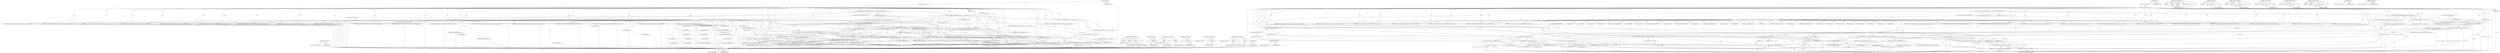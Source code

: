 digraph "num_online_cpus" {
vulnerable_156 [label=<(METHOD,num_present_cpus)>];
vulnerable_157 [label=<(BLOCK,&lt;empty&gt;,&lt;empty&gt;)>];
vulnerable_158 [label=<(METHOD_RETURN,ANY)>];
vulnerable_6 [label=<(METHOD,&lt;global&gt;)<SUB>1</SUB>>];
vulnerable_7 [label=<(BLOCK,&lt;empty&gt;,&lt;empty&gt;)<SUB>1</SUB>>];
vulnerable_8 [label=<(METHOD,kvm_vm_ioctl_check_extension)<SUB>1</SUB>>];
vulnerable_9 [label=<(PARAM,struct kvm *kvm)<SUB>1</SUB>>];
vulnerable_10 [label=<(PARAM,long ext)<SUB>1</SUB>>];
vulnerable_11 [label=<(BLOCK,{
	int r;
	/* Assume we're using HV mode when t...,{
	int r;
	/* Assume we're using HV mode when t...)<SUB>2</SUB>>];
vulnerable_12 [label="<(LOCAL,int r: int)<SUB>3</SUB>>"];
vulnerable_13 [label="<(LOCAL,int hv_enabled: int)<SUB>5</SUB>>"];
vulnerable_14 [label="<(&lt;operator&gt;.assignment,hv_enabled = kvmppc_hv_ops ? 1 : 0)<SUB>5</SUB>>"];
vulnerable_15 [label="<(IDENTIFIER,hv_enabled,hv_enabled = kvmppc_hv_ops ? 1 : 0)<SUB>5</SUB>>"];
vulnerable_16 [label="<(&lt;operator&gt;.conditional,kvmppc_hv_ops ? 1 : 0)<SUB>5</SUB>>"];
vulnerable_17 [label="<(IDENTIFIER,kvmppc_hv_ops,kvmppc_hv_ops ? 1 : 0)<SUB>5</SUB>>"];
vulnerable_18 [label="<(LITERAL,1,kvmppc_hv_ops ? 1 : 0)<SUB>5</SUB>>"];
vulnerable_19 [label="<(LITERAL,0,kvmppc_hv_ops ? 1 : 0)<SUB>5</SUB>>"];
vulnerable_20 [label=<(CONTROL_STRUCTURE,IF,if (kvm))<SUB>7</SUB>>];
vulnerable_21 [label=<(IDENTIFIER,kvm,if (kvm))<SUB>7</SUB>>];
vulnerable_22 [label=<(BLOCK,{
		/*
		 * Hooray - we know which VM type we'r...,{
		/*
		 * Hooray - we know which VM type we'r...)<SUB>7</SUB>>];
vulnerable_23 [label=<(&lt;operator&gt;.assignment,hv_enabled = is_kvmppc_hv_enabled(kvm))<SUB>12</SUB>>];
vulnerable_24 [label=<(IDENTIFIER,hv_enabled,hv_enabled = is_kvmppc_hv_enabled(kvm))<SUB>12</SUB>>];
vulnerable_25 [label=<(is_kvmppc_hv_enabled,is_kvmppc_hv_enabled(kvm))<SUB>12</SUB>>];
vulnerable_26 [label=<(IDENTIFIER,kvm,is_kvmppc_hv_enabled(kvm))<SUB>12</SUB>>];
vulnerable_27 [label=<(CONTROL_STRUCTURE,SWITCH,switch(ext))<SUB>15</SUB>>];
vulnerable_28 [label=<(IDENTIFIER,ext,switch(ext))<SUB>15</SUB>>];
vulnerable_29 [label=<(BLOCK,{
#ifdef CONFIG_BOOKE
	case KVM_CAP_PPC_BOOKE_S...,{
#ifdef CONFIG_BOOKE
	case KVM_CAP_PPC_BOOKE_S...)<SUB>15</SUB>>];
vulnerable_30 [label=<(JUMP_TARGET,case)<SUB>21</SUB>>];
vulnerable_31 [label=<(IDENTIFIER,KVM_CAP_PPC_SEGSTATE,{
#ifdef CONFIG_BOOKE
	case KVM_CAP_PPC_BOOKE_S...)<SUB>21</SUB>>];
vulnerable_32 [label=<(JUMP_TARGET,case)<SUB>22</SUB>>];
vulnerable_33 [label=<(IDENTIFIER,KVM_CAP_PPC_HIOR,{
#ifdef CONFIG_BOOKE
	case KVM_CAP_PPC_BOOKE_S...)<SUB>22</SUB>>];
vulnerable_34 [label=<(JUMP_TARGET,case)<SUB>23</SUB>>];
vulnerable_35 [label=<(IDENTIFIER,KVM_CAP_PPC_PAPR,{
#ifdef CONFIG_BOOKE
	case KVM_CAP_PPC_BOOKE_S...)<SUB>23</SUB>>];
vulnerable_36 [label=<(JUMP_TARGET,case)<SUB>25</SUB>>];
vulnerable_37 [label=<(IDENTIFIER,KVM_CAP_PPC_UNSET_IRQ,{
#ifdef CONFIG_BOOKE
	case KVM_CAP_PPC_BOOKE_S...)<SUB>25</SUB>>];
vulnerable_38 [label=<(JUMP_TARGET,case)<SUB>26</SUB>>];
vulnerable_39 [label=<(IDENTIFIER,KVM_CAP_PPC_IRQ_LEVEL,{
#ifdef CONFIG_BOOKE
	case KVM_CAP_PPC_BOOKE_S...)<SUB>26</SUB>>];
vulnerable_40 [label=<(JUMP_TARGET,case)<SUB>27</SUB>>];
vulnerable_41 [label=<(IDENTIFIER,KVM_CAP_ENABLE_CAP,{
#ifdef CONFIG_BOOKE
	case KVM_CAP_PPC_BOOKE_S...)<SUB>27</SUB>>];
vulnerable_42 [label=<(JUMP_TARGET,case)<SUB>28</SUB>>];
vulnerable_43 [label=<(IDENTIFIER,KVM_CAP_ENABLE_CAP_VM,{
#ifdef CONFIG_BOOKE
	case KVM_CAP_PPC_BOOKE_S...)<SUB>28</SUB>>];
vulnerable_44 [label=<(JUMP_TARGET,case)<SUB>29</SUB>>];
vulnerable_45 [label=<(IDENTIFIER,KVM_CAP_ONE_REG,{
#ifdef CONFIG_BOOKE
	case KVM_CAP_PPC_BOOKE_S...)<SUB>29</SUB>>];
vulnerable_46 [label=<(JUMP_TARGET,case)<SUB>30</SUB>>];
vulnerable_47 [label=<(IDENTIFIER,KVM_CAP_IOEVENTFD,{
#ifdef CONFIG_BOOKE
	case KVM_CAP_PPC_BOOKE_S...)<SUB>30</SUB>>];
vulnerable_48 [label=<(JUMP_TARGET,case)<SUB>31</SUB>>];
vulnerable_49 [label=<(IDENTIFIER,KVM_CAP_DEVICE_CTRL,{
#ifdef CONFIG_BOOKE
	case KVM_CAP_PPC_BOOKE_S...)<SUB>31</SUB>>];
vulnerable_50 [label=<(JUMP_TARGET,case)<SUB>32</SUB>>];
vulnerable_51 [label=<(IDENTIFIER,KVM_CAP_IMMEDIATE_EXIT,{
#ifdef CONFIG_BOOKE
	case KVM_CAP_PPC_BOOKE_S...)<SUB>32</SUB>>];
vulnerable_52 [label=<(&lt;operator&gt;.assignment,r = 1)<SUB>33</SUB>>];
vulnerable_53 [label=<(IDENTIFIER,r,r = 1)<SUB>33</SUB>>];
vulnerable_54 [label=<(LITERAL,1,r = 1)<SUB>33</SUB>>];
vulnerable_55 [label=<(CONTROL_STRUCTURE,BREAK,break;)<SUB>34</SUB>>];
vulnerable_56 [label=<(JUMP_TARGET,case)<SUB>35</SUB>>];
vulnerable_57 [label=<(IDENTIFIER,KVM_CAP_PPC_PAIRED_SINGLES,{
#ifdef CONFIG_BOOKE
	case KVM_CAP_PPC_BOOKE_S...)<SUB>35</SUB>>];
vulnerable_58 [label=<(JUMP_TARGET,case)<SUB>36</SUB>>];
vulnerable_59 [label=<(IDENTIFIER,KVM_CAP_PPC_OSI,{
#ifdef CONFIG_BOOKE
	case KVM_CAP_PPC_BOOKE_S...)<SUB>36</SUB>>];
vulnerable_60 [label=<(JUMP_TARGET,case)<SUB>37</SUB>>];
vulnerable_61 [label=<(IDENTIFIER,KVM_CAP_PPC_GET_PVINFO,{
#ifdef CONFIG_BOOKE
	case KVM_CAP_PPC_BOOKE_S...)<SUB>37</SUB>>];
vulnerable_62 [label=<(&lt;operator&gt;.assignment,r = !hv_enabled)<SUB>42</SUB>>];
vulnerable_63 [label=<(IDENTIFIER,r,r = !hv_enabled)<SUB>42</SUB>>];
vulnerable_64 [label=<(&lt;operator&gt;.logicalNot,!hv_enabled)<SUB>42</SUB>>];
vulnerable_65 [label=<(IDENTIFIER,hv_enabled,!hv_enabled)<SUB>42</SUB>>];
vulnerable_66 [label=<(CONTROL_STRUCTURE,BREAK,break;)<SUB>43</SUB>>];
vulnerable_67 [label=<(JUMP_TARGET,case)<SUB>107</SUB>>];
vulnerable_68 [label=<(IDENTIFIER,KVM_CAP_SYNC_MMU,{
#ifdef CONFIG_BOOKE
	case KVM_CAP_PPC_BOOKE_S...)<SUB>107</SUB>>];
vulnerable_69 [label=<(&lt;operator&gt;.assignment,r = 0)<SUB>113</SUB>>];
vulnerable_70 [label=<(IDENTIFIER,r,r = 0)<SUB>113</SUB>>];
vulnerable_71 [label=<(LITERAL,0,r = 0)<SUB>113</SUB>>];
vulnerable_72 [label=<(CONTROL_STRUCTURE,BREAK,break;)<SUB>115</SUB>>];
vulnerable_73 [label=<(JUMP_TARGET,case)<SUB>121</SUB>>];
vulnerable_74 [label=<(IDENTIFIER,KVM_CAP_NR_VCPUS,{
#ifdef CONFIG_BOOKE
	case KVM_CAP_PPC_BOOKE_S...)<SUB>121</SUB>>];
vulnerable_75 [label=<(CONTROL_STRUCTURE,IF,if (hv_enabled))<SUB>128</SUB>>];
vulnerable_76 [label=<(IDENTIFIER,hv_enabled,if (hv_enabled))<SUB>128</SUB>>];
vulnerable_77 [label=<(BLOCK,&lt;empty&gt;,&lt;empty&gt;)<SUB>129</SUB>>];
vulnerable_78 [label=<(&lt;operator&gt;.assignment,r = num_present_cpus())<SUB>129</SUB>>];
vulnerable_79 [label=<(IDENTIFIER,r,r = num_present_cpus())<SUB>129</SUB>>];
vulnerable_80 [label=<(num_present_cpus,num_present_cpus())<SUB>129</SUB>>];
vulnerable_81 [label=<(CONTROL_STRUCTURE,ELSE,else)<SUB>131</SUB>>];
vulnerable_82 [label=<(BLOCK,&lt;empty&gt;,&lt;empty&gt;)<SUB>131</SUB>>];
vulnerable_83 [label=<(&lt;operator&gt;.assignment,r = num_online_cpus())<SUB>131</SUB>>];
vulnerable_84 [label=<(IDENTIFIER,r,r = num_online_cpus())<SUB>131</SUB>>];
vulnerable_85 [label=<(num_online_cpus,num_online_cpus())<SUB>131</SUB>>];
vulnerable_86 [label=<(CONTROL_STRUCTURE,BREAK,break;)<SUB>132</SUB>>];
vulnerable_87 [label=<(JUMP_TARGET,case)<SUB>133</SUB>>];
vulnerable_88 [label=<(IDENTIFIER,KVM_CAP_NR_MEMSLOTS,{
#ifdef CONFIG_BOOKE
	case KVM_CAP_PPC_BOOKE_S...)<SUB>133</SUB>>];
vulnerable_89 [label=<(&lt;operator&gt;.assignment,r = KVM_USER_MEM_SLOTS)<SUB>134</SUB>>];
vulnerable_90 [label=<(IDENTIFIER,r,r = KVM_USER_MEM_SLOTS)<SUB>134</SUB>>];
vulnerable_91 [label=<(IDENTIFIER,KVM_USER_MEM_SLOTS,r = KVM_USER_MEM_SLOTS)<SUB>134</SUB>>];
vulnerable_92 [label=<(CONTROL_STRUCTURE,BREAK,break;)<SUB>135</SUB>>];
vulnerable_93 [label=<(JUMP_TARGET,case)<SUB>136</SUB>>];
vulnerable_94 [label=<(IDENTIFIER,KVM_CAP_MAX_VCPUS,{
#ifdef CONFIG_BOOKE
	case KVM_CAP_PPC_BOOKE_S...)<SUB>136</SUB>>];
vulnerable_95 [label=<(&lt;operator&gt;.assignment,r = KVM_MAX_VCPUS)<SUB>137</SUB>>];
vulnerable_96 [label=<(IDENTIFIER,r,r = KVM_MAX_VCPUS)<SUB>137</SUB>>];
vulnerable_97 [label=<(IDENTIFIER,KVM_MAX_VCPUS,r = KVM_MAX_VCPUS)<SUB>137</SUB>>];
vulnerable_98 [label=<(CONTROL_STRUCTURE,BREAK,break;)<SUB>138</SUB>>];
vulnerable_99 [label=<(JUMP_TARGET,case)<SUB>156</SUB>>];
vulnerable_100 [label=<(IDENTIFIER,KVM_CAP_PPC_HTM,{
#ifdef CONFIG_BOOKE
	case KVM_CAP_PPC_BOOKE_S...)<SUB>156</SUB>>];
vulnerable_101 [label=<(&lt;operator&gt;.assignment,r = cpu_has_feature(CPU_FTR_TM_COMP) &amp;&amp;
		    i...)<SUB>157</SUB>>];
vulnerable_102 [label=<(IDENTIFIER,r,r = cpu_has_feature(CPU_FTR_TM_COMP) &amp;&amp;
		    i...)<SUB>157</SUB>>];
vulnerable_103 [label=<(&lt;operator&gt;.logicalAnd,cpu_has_feature(CPU_FTR_TM_COMP) &amp;&amp;
		    is_kv...)<SUB>157</SUB>>];
vulnerable_104 [label=<(cpu_has_feature,cpu_has_feature(CPU_FTR_TM_COMP))<SUB>157</SUB>>];
vulnerable_105 [label=<(IDENTIFIER,CPU_FTR_TM_COMP,cpu_has_feature(CPU_FTR_TM_COMP))<SUB>157</SUB>>];
vulnerable_106 [label=<(is_kvmppc_hv_enabled,is_kvmppc_hv_enabled(kvm))<SUB>158</SUB>>];
vulnerable_107 [label=<(IDENTIFIER,kvm,is_kvmppc_hv_enabled(kvm))<SUB>158</SUB>>];
vulnerable_108 [label=<(CONTROL_STRUCTURE,BREAK,break;)<SUB>159</SUB>>];
vulnerable_109 [label=<(JUMP_TARGET,default)<SUB>160</SUB>>];
vulnerable_110 [label=<(&lt;operator&gt;.assignment,r = 0)<SUB>161</SUB>>];
vulnerable_111 [label=<(IDENTIFIER,r,r = 0)<SUB>161</SUB>>];
vulnerable_112 [label=<(LITERAL,0,r = 0)<SUB>161</SUB>>];
vulnerable_113 [label=<(CONTROL_STRUCTURE,BREAK,break;)<SUB>162</SUB>>];
vulnerable_114 [label=<(RETURN,return r;,return r;)<SUB>164</SUB>>];
vulnerable_115 [label=<(IDENTIFIER,r,return r;)<SUB>164</SUB>>];
vulnerable_116 [label=<(METHOD_RETURN,int)<SUB>1</SUB>>];
vulnerable_118 [label=<(METHOD_RETURN,ANY)<SUB>1</SUB>>];
vulnerable_142 [label=<(METHOD,&lt;operator&gt;.conditional)>];
vulnerable_143 [label=<(PARAM,p1)>];
vulnerable_144 [label=<(PARAM,p2)>];
vulnerable_145 [label=<(PARAM,p3)>];
vulnerable_146 [label=<(BLOCK,&lt;empty&gt;,&lt;empty&gt;)>];
vulnerable_147 [label=<(METHOD_RETURN,ANY)>];
vulnerable_167 [label=<(METHOD,cpu_has_feature)>];
vulnerable_168 [label=<(PARAM,p1)>];
vulnerable_169 [label=<(BLOCK,&lt;empty&gt;,&lt;empty&gt;)>];
vulnerable_170 [label=<(METHOD_RETURN,ANY)>];
vulnerable_162 [label=<(METHOD,&lt;operator&gt;.logicalAnd)>];
vulnerable_163 [label=<(PARAM,p1)>];
vulnerable_164 [label=<(PARAM,p2)>];
vulnerable_165 [label=<(BLOCK,&lt;empty&gt;,&lt;empty&gt;)>];
vulnerable_166 [label=<(METHOD_RETURN,ANY)>];
vulnerable_152 [label=<(METHOD,&lt;operator&gt;.logicalNot)>];
vulnerable_153 [label=<(PARAM,p1)>];
vulnerable_154 [label=<(BLOCK,&lt;empty&gt;,&lt;empty&gt;)>];
vulnerable_155 [label=<(METHOD_RETURN,ANY)>];
vulnerable_148 [label=<(METHOD,is_kvmppc_hv_enabled)>];
vulnerable_149 [label=<(PARAM,p1)>];
vulnerable_150 [label=<(BLOCK,&lt;empty&gt;,&lt;empty&gt;)>];
vulnerable_151 [label=<(METHOD_RETURN,ANY)>];
vulnerable_137 [label=<(METHOD,&lt;operator&gt;.assignment)>];
vulnerable_138 [label=<(PARAM,p1)>];
vulnerable_139 [label=<(PARAM,p2)>];
vulnerable_140 [label=<(BLOCK,&lt;empty&gt;,&lt;empty&gt;)>];
vulnerable_141 [label=<(METHOD_RETURN,ANY)>];
vulnerable_131 [label=<(METHOD,&lt;global&gt;)<SUB>1</SUB>>];
vulnerable_132 [label=<(BLOCK,&lt;empty&gt;,&lt;empty&gt;)>];
vulnerable_133 [label=<(METHOD_RETURN,ANY)>];
vulnerable_159 [label=<(METHOD,num_online_cpus)>];
vulnerable_160 [label=<(BLOCK,&lt;empty&gt;,&lt;empty&gt;)>];
vulnerable_161 [label=<(METHOD_RETURN,ANY)>];
fixed_155 [label=<(METHOD,num_present_cpus)>];
fixed_156 [label=<(BLOCK,&lt;empty&gt;,&lt;empty&gt;)>];
fixed_157 [label=<(METHOD_RETURN,ANY)>];
fixed_6 [label=<(METHOD,&lt;global&gt;)<SUB>1</SUB>>];
fixed_7 [label=<(BLOCK,&lt;empty&gt;,&lt;empty&gt;)<SUB>1</SUB>>];
fixed_8 [label=<(METHOD,kvm_vm_ioctl_check_extension)<SUB>1</SUB>>];
fixed_9 [label=<(PARAM,struct kvm *kvm)<SUB>1</SUB>>];
fixed_10 [label=<(PARAM,long ext)<SUB>1</SUB>>];
fixed_11 [label=<(BLOCK,{
	int r;
	/* Assume we're using HV mode when t...,{
	int r;
	/* Assume we're using HV mode when t...)<SUB>2</SUB>>];
fixed_12 [label="<(LOCAL,int r: int)<SUB>3</SUB>>"];
fixed_13 [label="<(LOCAL,int hv_enabled: int)<SUB>5</SUB>>"];
fixed_14 [label="<(&lt;operator&gt;.assignment,hv_enabled = kvmppc_hv_ops ? 1 : 0)<SUB>5</SUB>>"];
fixed_15 [label="<(IDENTIFIER,hv_enabled,hv_enabled = kvmppc_hv_ops ? 1 : 0)<SUB>5</SUB>>"];
fixed_16 [label="<(&lt;operator&gt;.conditional,kvmppc_hv_ops ? 1 : 0)<SUB>5</SUB>>"];
fixed_17 [label="<(IDENTIFIER,kvmppc_hv_ops,kvmppc_hv_ops ? 1 : 0)<SUB>5</SUB>>"];
fixed_18 [label="<(LITERAL,1,kvmppc_hv_ops ? 1 : 0)<SUB>5</SUB>>"];
fixed_19 [label="<(LITERAL,0,kvmppc_hv_ops ? 1 : 0)<SUB>5</SUB>>"];
fixed_20 [label=<(CONTROL_STRUCTURE,IF,if (kvm))<SUB>7</SUB>>];
fixed_21 [label=<(IDENTIFIER,kvm,if (kvm))<SUB>7</SUB>>];
fixed_22 [label=<(BLOCK,{
		/*
		 * Hooray - we know which VM type we'r...,{
		/*
		 * Hooray - we know which VM type we'r...)<SUB>7</SUB>>];
fixed_23 [label=<(&lt;operator&gt;.assignment,hv_enabled = is_kvmppc_hv_enabled(kvm))<SUB>12</SUB>>];
fixed_24 [label=<(IDENTIFIER,hv_enabled,hv_enabled = is_kvmppc_hv_enabled(kvm))<SUB>12</SUB>>];
fixed_25 [label=<(is_kvmppc_hv_enabled,is_kvmppc_hv_enabled(kvm))<SUB>12</SUB>>];
fixed_26 [label=<(IDENTIFIER,kvm,is_kvmppc_hv_enabled(kvm))<SUB>12</SUB>>];
fixed_27 [label=<(CONTROL_STRUCTURE,SWITCH,switch(ext))<SUB>15</SUB>>];
fixed_28 [label=<(IDENTIFIER,ext,switch(ext))<SUB>15</SUB>>];
fixed_29 [label=<(BLOCK,{
#ifdef CONFIG_BOOKE
	case KVM_CAP_PPC_BOOKE_S...,{
#ifdef CONFIG_BOOKE
	case KVM_CAP_PPC_BOOKE_S...)<SUB>15</SUB>>];
fixed_30 [label=<(JUMP_TARGET,case)<SUB>21</SUB>>];
fixed_31 [label=<(IDENTIFIER,KVM_CAP_PPC_SEGSTATE,{
#ifdef CONFIG_BOOKE
	case KVM_CAP_PPC_BOOKE_S...)<SUB>21</SUB>>];
fixed_32 [label=<(JUMP_TARGET,case)<SUB>22</SUB>>];
fixed_33 [label=<(IDENTIFIER,KVM_CAP_PPC_HIOR,{
#ifdef CONFIG_BOOKE
	case KVM_CAP_PPC_BOOKE_S...)<SUB>22</SUB>>];
fixed_34 [label=<(JUMP_TARGET,case)<SUB>23</SUB>>];
fixed_35 [label=<(IDENTIFIER,KVM_CAP_PPC_PAPR,{
#ifdef CONFIG_BOOKE
	case KVM_CAP_PPC_BOOKE_S...)<SUB>23</SUB>>];
fixed_36 [label=<(JUMP_TARGET,case)<SUB>25</SUB>>];
fixed_37 [label=<(IDENTIFIER,KVM_CAP_PPC_UNSET_IRQ,{
#ifdef CONFIG_BOOKE
	case KVM_CAP_PPC_BOOKE_S...)<SUB>25</SUB>>];
fixed_38 [label=<(JUMP_TARGET,case)<SUB>26</SUB>>];
fixed_39 [label=<(IDENTIFIER,KVM_CAP_PPC_IRQ_LEVEL,{
#ifdef CONFIG_BOOKE
	case KVM_CAP_PPC_BOOKE_S...)<SUB>26</SUB>>];
fixed_40 [label=<(JUMP_TARGET,case)<SUB>27</SUB>>];
fixed_41 [label=<(IDENTIFIER,KVM_CAP_ENABLE_CAP,{
#ifdef CONFIG_BOOKE
	case KVM_CAP_PPC_BOOKE_S...)<SUB>27</SUB>>];
fixed_42 [label=<(JUMP_TARGET,case)<SUB>28</SUB>>];
fixed_43 [label=<(IDENTIFIER,KVM_CAP_ENABLE_CAP_VM,{
#ifdef CONFIG_BOOKE
	case KVM_CAP_PPC_BOOKE_S...)<SUB>28</SUB>>];
fixed_44 [label=<(JUMP_TARGET,case)<SUB>29</SUB>>];
fixed_45 [label=<(IDENTIFIER,KVM_CAP_ONE_REG,{
#ifdef CONFIG_BOOKE
	case KVM_CAP_PPC_BOOKE_S...)<SUB>29</SUB>>];
fixed_46 [label=<(JUMP_TARGET,case)<SUB>30</SUB>>];
fixed_47 [label=<(IDENTIFIER,KVM_CAP_IOEVENTFD,{
#ifdef CONFIG_BOOKE
	case KVM_CAP_PPC_BOOKE_S...)<SUB>30</SUB>>];
fixed_48 [label=<(JUMP_TARGET,case)<SUB>31</SUB>>];
fixed_49 [label=<(IDENTIFIER,KVM_CAP_DEVICE_CTRL,{
#ifdef CONFIG_BOOKE
	case KVM_CAP_PPC_BOOKE_S...)<SUB>31</SUB>>];
fixed_50 [label=<(JUMP_TARGET,case)<SUB>32</SUB>>];
fixed_51 [label=<(IDENTIFIER,KVM_CAP_IMMEDIATE_EXIT,{
#ifdef CONFIG_BOOKE
	case KVM_CAP_PPC_BOOKE_S...)<SUB>32</SUB>>];
fixed_52 [label=<(&lt;operator&gt;.assignment,r = 1)<SUB>33</SUB>>];
fixed_53 [label=<(IDENTIFIER,r,r = 1)<SUB>33</SUB>>];
fixed_54 [label=<(LITERAL,1,r = 1)<SUB>33</SUB>>];
fixed_55 [label=<(CONTROL_STRUCTURE,BREAK,break;)<SUB>34</SUB>>];
fixed_56 [label=<(JUMP_TARGET,case)<SUB>35</SUB>>];
fixed_57 [label=<(IDENTIFIER,KVM_CAP_PPC_PAIRED_SINGLES,{
#ifdef CONFIG_BOOKE
	case KVM_CAP_PPC_BOOKE_S...)<SUB>35</SUB>>];
fixed_58 [label=<(JUMP_TARGET,case)<SUB>36</SUB>>];
fixed_59 [label=<(IDENTIFIER,KVM_CAP_PPC_OSI,{
#ifdef CONFIG_BOOKE
	case KVM_CAP_PPC_BOOKE_S...)<SUB>36</SUB>>];
fixed_60 [label=<(JUMP_TARGET,case)<SUB>37</SUB>>];
fixed_61 [label=<(IDENTIFIER,KVM_CAP_PPC_GET_PVINFO,{
#ifdef CONFIG_BOOKE
	case KVM_CAP_PPC_BOOKE_S...)<SUB>37</SUB>>];
fixed_62 [label=<(&lt;operator&gt;.assignment,r = !hv_enabled)<SUB>42</SUB>>];
fixed_63 [label=<(IDENTIFIER,r,r = !hv_enabled)<SUB>42</SUB>>];
fixed_64 [label=<(&lt;operator&gt;.logicalNot,!hv_enabled)<SUB>42</SUB>>];
fixed_65 [label=<(IDENTIFIER,hv_enabled,!hv_enabled)<SUB>42</SUB>>];
fixed_66 [label=<(CONTROL_STRUCTURE,BREAK,break;)<SUB>43</SUB>>];
fixed_67 [label=<(JUMP_TARGET,case)<SUB>107</SUB>>];
fixed_68 [label=<(IDENTIFIER,KVM_CAP_SYNC_MMU,{
#ifdef CONFIG_BOOKE
	case KVM_CAP_PPC_BOOKE_S...)<SUB>107</SUB>>];
fixed_69 [label=<(&lt;operator&gt;.assignment,r = 0)<SUB>113</SUB>>];
fixed_70 [label=<(IDENTIFIER,r,r = 0)<SUB>113</SUB>>];
fixed_71 [label=<(LITERAL,0,r = 0)<SUB>113</SUB>>];
fixed_72 [label=<(CONTROL_STRUCTURE,BREAK,break;)<SUB>115</SUB>>];
fixed_73 [label=<(JUMP_TARGET,case)<SUB>121</SUB>>];
fixed_74 [label=<(IDENTIFIER,KVM_CAP_NR_VCPUS,{
#ifdef CONFIG_BOOKE
	case KVM_CAP_PPC_BOOKE_S...)<SUB>121</SUB>>];
fixed_75 [label=<(CONTROL_STRUCTURE,IF,if (hv_enabled))<SUB>128</SUB>>];
fixed_76 [label=<(IDENTIFIER,hv_enabled,if (hv_enabled))<SUB>128</SUB>>];
fixed_77 [label=<(BLOCK,&lt;empty&gt;,&lt;empty&gt;)<SUB>129</SUB>>];
fixed_78 [label=<(&lt;operator&gt;.assignment,r = num_present_cpus())<SUB>129</SUB>>];
fixed_79 [label=<(IDENTIFIER,r,r = num_present_cpus())<SUB>129</SUB>>];
fixed_80 [label=<(num_present_cpus,num_present_cpus())<SUB>129</SUB>>];
fixed_81 [label=<(CONTROL_STRUCTURE,ELSE,else)<SUB>131</SUB>>];
fixed_82 [label=<(BLOCK,&lt;empty&gt;,&lt;empty&gt;)<SUB>131</SUB>>];
fixed_83 [label=<(&lt;operator&gt;.assignment,r = num_online_cpus())<SUB>131</SUB>>];
fixed_84 [label=<(IDENTIFIER,r,r = num_online_cpus())<SUB>131</SUB>>];
fixed_85 [label=<(num_online_cpus,num_online_cpus())<SUB>131</SUB>>];
fixed_86 [label=<(CONTROL_STRUCTURE,BREAK,break;)<SUB>132</SUB>>];
fixed_87 [label=<(JUMP_TARGET,case)<SUB>133</SUB>>];
fixed_88 [label=<(IDENTIFIER,KVM_CAP_NR_MEMSLOTS,{
#ifdef CONFIG_BOOKE
	case KVM_CAP_PPC_BOOKE_S...)<SUB>133</SUB>>];
fixed_89 [label=<(&lt;operator&gt;.assignment,r = KVM_USER_MEM_SLOTS)<SUB>134</SUB>>];
fixed_90 [label=<(IDENTIFIER,r,r = KVM_USER_MEM_SLOTS)<SUB>134</SUB>>];
fixed_91 [label=<(IDENTIFIER,KVM_USER_MEM_SLOTS,r = KVM_USER_MEM_SLOTS)<SUB>134</SUB>>];
fixed_92 [label=<(CONTROL_STRUCTURE,BREAK,break;)<SUB>135</SUB>>];
fixed_93 [label=<(JUMP_TARGET,case)<SUB>136</SUB>>];
fixed_94 [label=<(IDENTIFIER,KVM_CAP_MAX_VCPUS,{
#ifdef CONFIG_BOOKE
	case KVM_CAP_PPC_BOOKE_S...)<SUB>136</SUB>>];
fixed_95 [label=<(&lt;operator&gt;.assignment,r = KVM_MAX_VCPUS)<SUB>137</SUB>>];
fixed_96 [label=<(IDENTIFIER,r,r = KVM_MAX_VCPUS)<SUB>137</SUB>>];
fixed_97 [label=<(IDENTIFIER,KVM_MAX_VCPUS,r = KVM_MAX_VCPUS)<SUB>137</SUB>>];
fixed_98 [label=<(CONTROL_STRUCTURE,BREAK,break;)<SUB>138</SUB>>];
fixed_99 [label=<(JUMP_TARGET,case)<SUB>156</SUB>>];
fixed_100 [label=<(IDENTIFIER,KVM_CAP_PPC_HTM,{
#ifdef CONFIG_BOOKE
	case KVM_CAP_PPC_BOOKE_S...)<SUB>156</SUB>>];
fixed_101 [label=<(&lt;operator&gt;.assignment,r = cpu_has_feature(CPU_FTR_TM_COMP) &amp;&amp; hv_enabled)<SUB>157</SUB>>];
fixed_102 [label=<(IDENTIFIER,r,r = cpu_has_feature(CPU_FTR_TM_COMP) &amp;&amp; hv_enabled)<SUB>157</SUB>>];
fixed_103 [label=<(&lt;operator&gt;.logicalAnd,cpu_has_feature(CPU_FTR_TM_COMP) &amp;&amp; hv_enabled)<SUB>157</SUB>>];
fixed_104 [label=<(cpu_has_feature,cpu_has_feature(CPU_FTR_TM_COMP))<SUB>157</SUB>>];
fixed_105 [label=<(IDENTIFIER,CPU_FTR_TM_COMP,cpu_has_feature(CPU_FTR_TM_COMP))<SUB>157</SUB>>];
fixed_106 [label=<(IDENTIFIER,hv_enabled,cpu_has_feature(CPU_FTR_TM_COMP) &amp;&amp; hv_enabled)<SUB>157</SUB>>];
fixed_107 [label=<(CONTROL_STRUCTURE,BREAK,break;)<SUB>158</SUB>>];
fixed_108 [label=<(JUMP_TARGET,default)<SUB>159</SUB>>];
fixed_109 [label=<(&lt;operator&gt;.assignment,r = 0)<SUB>160</SUB>>];
fixed_110 [label=<(IDENTIFIER,r,r = 0)<SUB>160</SUB>>];
fixed_111 [label=<(LITERAL,0,r = 0)<SUB>160</SUB>>];
fixed_112 [label=<(CONTROL_STRUCTURE,BREAK,break;)<SUB>161</SUB>>];
fixed_113 [label=<(RETURN,return r;,return r;)<SUB>163</SUB>>];
fixed_114 [label=<(IDENTIFIER,r,return r;)<SUB>163</SUB>>];
fixed_115 [label=<(METHOD_RETURN,int)<SUB>1</SUB>>];
fixed_117 [label=<(METHOD_RETURN,ANY)<SUB>1</SUB>>];
fixed_141 [label=<(METHOD,&lt;operator&gt;.conditional)>];
fixed_142 [label=<(PARAM,p1)>];
fixed_143 [label=<(PARAM,p2)>];
fixed_144 [label=<(PARAM,p3)>];
fixed_145 [label=<(BLOCK,&lt;empty&gt;,&lt;empty&gt;)>];
fixed_146 [label=<(METHOD_RETURN,ANY)>];
fixed_166 [label=<(METHOD,cpu_has_feature)>];
fixed_167 [label=<(PARAM,p1)>];
fixed_168 [label=<(BLOCK,&lt;empty&gt;,&lt;empty&gt;)>];
fixed_169 [label=<(METHOD_RETURN,ANY)>];
fixed_161 [label=<(METHOD,&lt;operator&gt;.logicalAnd)>];
fixed_162 [label=<(PARAM,p1)>];
fixed_163 [label=<(PARAM,p2)>];
fixed_164 [label=<(BLOCK,&lt;empty&gt;,&lt;empty&gt;)>];
fixed_165 [label=<(METHOD_RETURN,ANY)>];
fixed_151 [label=<(METHOD,&lt;operator&gt;.logicalNot)>];
fixed_152 [label=<(PARAM,p1)>];
fixed_153 [label=<(BLOCK,&lt;empty&gt;,&lt;empty&gt;)>];
fixed_154 [label=<(METHOD_RETURN,ANY)>];
fixed_147 [label=<(METHOD,is_kvmppc_hv_enabled)>];
fixed_148 [label=<(PARAM,p1)>];
fixed_149 [label=<(BLOCK,&lt;empty&gt;,&lt;empty&gt;)>];
fixed_150 [label=<(METHOD_RETURN,ANY)>];
fixed_136 [label=<(METHOD,&lt;operator&gt;.assignment)>];
fixed_137 [label=<(PARAM,p1)>];
fixed_138 [label=<(PARAM,p2)>];
fixed_139 [label=<(BLOCK,&lt;empty&gt;,&lt;empty&gt;)>];
fixed_140 [label=<(METHOD_RETURN,ANY)>];
fixed_130 [label=<(METHOD,&lt;global&gt;)<SUB>1</SUB>>];
fixed_131 [label=<(BLOCK,&lt;empty&gt;,&lt;empty&gt;)>];
fixed_132 [label=<(METHOD_RETURN,ANY)>];
fixed_158 [label=<(METHOD,num_online_cpus)>];
fixed_159 [label=<(BLOCK,&lt;empty&gt;,&lt;empty&gt;)>];
fixed_160 [label=<(METHOD_RETURN,ANY)>];
vulnerable_156 -> vulnerable_157  [key=0, label="AST: "];
vulnerable_156 -> vulnerable_158  [key=0, label="AST: "];
vulnerable_156 -> vulnerable_158  [key=1, label="CFG: "];
vulnerable_6 -> vulnerable_7  [key=0, label="AST: "];
vulnerable_6 -> vulnerable_118  [key=0, label="AST: "];
vulnerable_6 -> vulnerable_118  [key=1, label="CFG: "];
vulnerable_7 -> vulnerable_8  [key=0, label="AST: "];
vulnerable_8 -> vulnerable_9  [key=0, label="AST: "];
vulnerable_8 -> vulnerable_9  [key=1, label="DDG: "];
vulnerable_8 -> vulnerable_10  [key=0, label="AST: "];
vulnerable_8 -> vulnerable_10  [key=1, label="DDG: "];
vulnerable_8 -> vulnerable_11  [key=0, label="AST: "];
vulnerable_8 -> vulnerable_116  [key=0, label="AST: "];
vulnerable_8 -> vulnerable_16  [key=0, label="CFG: "];
vulnerable_8 -> vulnerable_16  [key=1, label="DDG: "];
vulnerable_8 -> vulnerable_14  [key=0, label="DDG: "];
vulnerable_8 -> vulnerable_21  [key=0, label="DDG: "];
vulnerable_8 -> vulnerable_28  [key=0, label="DDG: "];
vulnerable_8 -> vulnerable_115  [key=0, label="DDG: "];
vulnerable_8 -> vulnerable_31  [key=0, label="DDG: "];
vulnerable_8 -> vulnerable_33  [key=0, label="DDG: "];
vulnerable_8 -> vulnerable_35  [key=0, label="DDG: "];
vulnerable_8 -> vulnerable_37  [key=0, label="DDG: "];
vulnerable_8 -> vulnerable_39  [key=0, label="DDG: "];
vulnerable_8 -> vulnerable_41  [key=0, label="DDG: "];
vulnerable_8 -> vulnerable_43  [key=0, label="DDG: "];
vulnerable_8 -> vulnerable_45  [key=0, label="DDG: "];
vulnerable_8 -> vulnerable_47  [key=0, label="DDG: "];
vulnerable_8 -> vulnerable_49  [key=0, label="DDG: "];
vulnerable_8 -> vulnerable_51  [key=0, label="DDG: "];
vulnerable_8 -> vulnerable_52  [key=0, label="DDG: "];
vulnerable_8 -> vulnerable_57  [key=0, label="DDG: "];
vulnerable_8 -> vulnerable_59  [key=0, label="DDG: "];
vulnerable_8 -> vulnerable_61  [key=0, label="DDG: "];
vulnerable_8 -> vulnerable_68  [key=0, label="DDG: "];
vulnerable_8 -> vulnerable_69  [key=0, label="DDG: "];
vulnerable_8 -> vulnerable_74  [key=0, label="DDG: "];
vulnerable_8 -> vulnerable_88  [key=0, label="DDG: "];
vulnerable_8 -> vulnerable_89  [key=0, label="DDG: "];
vulnerable_8 -> vulnerable_94  [key=0, label="DDG: "];
vulnerable_8 -> vulnerable_95  [key=0, label="DDG: "];
vulnerable_8 -> vulnerable_100  [key=0, label="DDG: "];
vulnerable_8 -> vulnerable_110  [key=0, label="DDG: "];
vulnerable_8 -> vulnerable_76  [key=0, label="DDG: "];
vulnerable_8 -> vulnerable_25  [key=0, label="DDG: "];
vulnerable_8 -> vulnerable_64  [key=0, label="DDG: "];
vulnerable_8 -> vulnerable_78  [key=0, label="DDG: "];
vulnerable_8 -> vulnerable_83  [key=0, label="DDG: "];
vulnerable_8 -> vulnerable_104  [key=0, label="DDG: "];
vulnerable_8 -> vulnerable_106  [key=0, label="DDG: "];
vulnerable_9 -> vulnerable_116  [key=0, label="DDG: kvm"];
vulnerable_9 -> vulnerable_25  [key=0, label="DDG: kvm"];
vulnerable_9 -> vulnerable_106  [key=0, label="DDG: kvm"];
vulnerable_10 -> vulnerable_116  [key=0, label="DDG: ext"];
vulnerable_11 -> vulnerable_12  [key=0, label="AST: "];
vulnerable_11 -> vulnerable_13  [key=0, label="AST: "];
vulnerable_11 -> vulnerable_14  [key=0, label="AST: "];
vulnerable_11 -> vulnerable_20  [key=0, label="AST: "];
vulnerable_11 -> vulnerable_27  [key=0, label="AST: "];
vulnerable_11 -> vulnerable_114  [key=0, label="AST: "];
vulnerable_14 -> vulnerable_15  [key=0, label="AST: "];
vulnerable_14 -> vulnerable_16  [key=0, label="AST: "];
vulnerable_14 -> vulnerable_21  [key=0, label="CFG: "];
vulnerable_14 -> vulnerable_116  [key=0, label="DDG: hv_enabled"];
vulnerable_14 -> vulnerable_116  [key=1, label="DDG: kvmppc_hv_ops ? 1 : 0"];
vulnerable_14 -> vulnerable_116  [key=2, label="DDG: hv_enabled = kvmppc_hv_ops ? 1 : 0"];
vulnerable_14 -> vulnerable_64  [key=0, label="DDG: hv_enabled"];
vulnerable_16 -> vulnerable_17  [key=0, label="AST: "];
vulnerable_16 -> vulnerable_18  [key=0, label="AST: "];
vulnerable_16 -> vulnerable_19  [key=0, label="AST: "];
vulnerable_16 -> vulnerable_14  [key=0, label="CFG: "];
vulnerable_16 -> vulnerable_116  [key=0, label="DDG: kvmppc_hv_ops"];
vulnerable_20 -> vulnerable_21  [key=0, label="AST: "];
vulnerable_20 -> vulnerable_22  [key=0, label="AST: "];
vulnerable_21 -> vulnerable_28  [key=0, label="CFG: "];
vulnerable_21 -> vulnerable_25  [key=0, label="CFG: "];
vulnerable_21 -> vulnerable_25  [key=1, label="CDG: "];
vulnerable_21 -> vulnerable_23  [key=0, label="CDG: "];
vulnerable_22 -> vulnerable_23  [key=0, label="AST: "];
vulnerable_23 -> vulnerable_24  [key=0, label="AST: "];
vulnerable_23 -> vulnerable_25  [key=0, label="AST: "];
vulnerable_23 -> vulnerable_28  [key=0, label="CFG: "];
vulnerable_23 -> vulnerable_116  [key=0, label="DDG: hv_enabled"];
vulnerable_23 -> vulnerable_116  [key=1, label="DDG: is_kvmppc_hv_enabled(kvm)"];
vulnerable_23 -> vulnerable_116  [key=2, label="DDG: hv_enabled = is_kvmppc_hv_enabled(kvm)"];
vulnerable_23 -> vulnerable_64  [key=0, label="DDG: hv_enabled"];
vulnerable_25 -> vulnerable_26  [key=0, label="AST: "];
vulnerable_25 -> vulnerable_23  [key=0, label="CFG: "];
vulnerable_25 -> vulnerable_23  [key=1, label="DDG: kvm"];
vulnerable_25 -> vulnerable_116  [key=0, label="DDG: kvm"];
vulnerable_25 -> vulnerable_103  [key=0, label="DDG: kvm"];
vulnerable_25 -> vulnerable_106  [key=0, label="DDG: kvm"];
vulnerable_27 -> vulnerable_28  [key=0, label="AST: "];
vulnerable_27 -> vulnerable_29  [key=0, label="AST: "];
vulnerable_28 -> vulnerable_52  [key=0, label="CFG: "];
vulnerable_28 -> vulnerable_52  [key=1, label="CDG: "];
vulnerable_28 -> vulnerable_64  [key=0, label="CFG: "];
vulnerable_28 -> vulnerable_64  [key=1, label="CDG: "];
vulnerable_28 -> vulnerable_69  [key=0, label="CFG: "];
vulnerable_28 -> vulnerable_69  [key=1, label="CDG: "];
vulnerable_28 -> vulnerable_76  [key=0, label="CFG: "];
vulnerable_28 -> vulnerable_76  [key=1, label="CDG: "];
vulnerable_28 -> vulnerable_89  [key=0, label="CFG: "];
vulnerable_28 -> vulnerable_89  [key=1, label="CDG: "];
vulnerable_28 -> vulnerable_95  [key=0, label="CFG: "];
vulnerable_28 -> vulnerable_95  [key=1, label="CDG: "];
vulnerable_28 -> vulnerable_104  [key=0, label="CFG: "];
vulnerable_28 -> vulnerable_104  [key=1, label="CDG: "];
vulnerable_28 -> vulnerable_110  [key=0, label="CFG: "];
vulnerable_28 -> vulnerable_110  [key=1, label="CDG: "];
vulnerable_28 -> vulnerable_103  [key=0, label="CDG: "];
vulnerable_28 -> vulnerable_101  [key=0, label="CDG: "];
vulnerable_28 -> vulnerable_62  [key=0, label="CDG: "];
vulnerable_29 -> vulnerable_30  [key=0, label="AST: "];
vulnerable_29 -> vulnerable_31  [key=0, label="AST: "];
vulnerable_29 -> vulnerable_32  [key=0, label="AST: "];
vulnerable_29 -> vulnerable_33  [key=0, label="AST: "];
vulnerable_29 -> vulnerable_34  [key=0, label="AST: "];
vulnerable_29 -> vulnerable_35  [key=0, label="AST: "];
vulnerable_29 -> vulnerable_36  [key=0, label="AST: "];
vulnerable_29 -> vulnerable_37  [key=0, label="AST: "];
vulnerable_29 -> vulnerable_38  [key=0, label="AST: "];
vulnerable_29 -> vulnerable_39  [key=0, label="AST: "];
vulnerable_29 -> vulnerable_40  [key=0, label="AST: "];
vulnerable_29 -> vulnerable_41  [key=0, label="AST: "];
vulnerable_29 -> vulnerable_42  [key=0, label="AST: "];
vulnerable_29 -> vulnerable_43  [key=0, label="AST: "];
vulnerable_29 -> vulnerable_44  [key=0, label="AST: "];
vulnerable_29 -> vulnerable_45  [key=0, label="AST: "];
vulnerable_29 -> vulnerable_46  [key=0, label="AST: "];
vulnerable_29 -> vulnerable_47  [key=0, label="AST: "];
vulnerable_29 -> vulnerable_48  [key=0, label="AST: "];
vulnerable_29 -> vulnerable_49  [key=0, label="AST: "];
vulnerable_29 -> vulnerable_50  [key=0, label="AST: "];
vulnerable_29 -> vulnerable_51  [key=0, label="AST: "];
vulnerable_29 -> vulnerable_52  [key=0, label="AST: "];
vulnerable_29 -> vulnerable_55  [key=0, label="AST: "];
vulnerable_29 -> vulnerable_56  [key=0, label="AST: "];
vulnerable_29 -> vulnerable_57  [key=0, label="AST: "];
vulnerable_29 -> vulnerable_58  [key=0, label="AST: "];
vulnerable_29 -> vulnerable_59  [key=0, label="AST: "];
vulnerable_29 -> vulnerable_60  [key=0, label="AST: "];
vulnerable_29 -> vulnerable_61  [key=0, label="AST: "];
vulnerable_29 -> vulnerable_62  [key=0, label="AST: "];
vulnerable_29 -> vulnerable_66  [key=0, label="AST: "];
vulnerable_29 -> vulnerable_67  [key=0, label="AST: "];
vulnerable_29 -> vulnerable_68  [key=0, label="AST: "];
vulnerable_29 -> vulnerable_69  [key=0, label="AST: "];
vulnerable_29 -> vulnerable_72  [key=0, label="AST: "];
vulnerable_29 -> vulnerable_73  [key=0, label="AST: "];
vulnerable_29 -> vulnerable_74  [key=0, label="AST: "];
vulnerable_29 -> vulnerable_75  [key=0, label="AST: "];
vulnerable_29 -> vulnerable_86  [key=0, label="AST: "];
vulnerable_29 -> vulnerable_87  [key=0, label="AST: "];
vulnerable_29 -> vulnerable_88  [key=0, label="AST: "];
vulnerable_29 -> vulnerable_89  [key=0, label="AST: "];
vulnerable_29 -> vulnerable_92  [key=0, label="AST: "];
vulnerable_29 -> vulnerable_93  [key=0, label="AST: "];
vulnerable_29 -> vulnerable_94  [key=0, label="AST: "];
vulnerable_29 -> vulnerable_95  [key=0, label="AST: "];
vulnerable_29 -> vulnerable_98  [key=0, label="AST: "];
vulnerable_29 -> vulnerable_99  [key=0, label="AST: "];
vulnerable_29 -> vulnerable_100  [key=0, label="AST: "];
vulnerable_29 -> vulnerable_101  [key=0, label="AST: "];
vulnerable_29 -> vulnerable_108  [key=0, label="AST: "];
vulnerable_29 -> vulnerable_109  [key=0, label="AST: "];
vulnerable_29 -> vulnerable_110  [key=0, label="AST: "];
vulnerable_29 -> vulnerable_113  [key=0, label="AST: "];
vulnerable_52 -> vulnerable_53  [key=0, label="AST: "];
vulnerable_52 -> vulnerable_54  [key=0, label="AST: "];
vulnerable_52 -> vulnerable_114  [key=0, label="CFG: "];
vulnerable_52 -> vulnerable_116  [key=0, label="DDG: r"];
vulnerable_52 -> vulnerable_116  [key=1, label="DDG: r = 1"];
vulnerable_52 -> vulnerable_115  [key=0, label="DDG: r"];
vulnerable_62 -> vulnerable_63  [key=0, label="AST: "];
vulnerable_62 -> vulnerable_64  [key=0, label="AST: "];
vulnerable_62 -> vulnerable_114  [key=0, label="CFG: "];
vulnerable_62 -> vulnerable_116  [key=0, label="DDG: r"];
vulnerable_62 -> vulnerable_116  [key=1, label="DDG: !hv_enabled"];
vulnerable_62 -> vulnerable_116  [key=2, label="DDG: r = !hv_enabled"];
vulnerable_62 -> vulnerable_115  [key=0, label="DDG: r"];
vulnerable_64 -> vulnerable_65  [key=0, label="AST: "];
vulnerable_64 -> vulnerable_62  [key=0, label="CFG: "];
vulnerable_64 -> vulnerable_62  [key=1, label="DDG: hv_enabled"];
vulnerable_64 -> vulnerable_116  [key=0, label="DDG: hv_enabled"];
vulnerable_69 -> vulnerable_70  [key=0, label="AST: "];
vulnerable_69 -> vulnerable_71  [key=0, label="AST: "];
vulnerable_69 -> vulnerable_114  [key=0, label="CFG: "];
vulnerable_69 -> vulnerable_116  [key=0, label="DDG: r"];
vulnerable_69 -> vulnerable_116  [key=1, label="DDG: r = 0"];
vulnerable_69 -> vulnerable_115  [key=0, label="DDG: r"];
vulnerable_75 -> vulnerable_76  [key=0, label="AST: "];
vulnerable_75 -> vulnerable_77  [key=0, label="AST: "];
vulnerable_75 -> vulnerable_81  [key=0, label="AST: "];
vulnerable_76 -> vulnerable_80  [key=0, label="CFG: "];
vulnerable_76 -> vulnerable_80  [key=1, label="CDG: "];
vulnerable_76 -> vulnerable_85  [key=0, label="CFG: "];
vulnerable_76 -> vulnerable_85  [key=1, label="CDG: "];
vulnerable_76 -> vulnerable_83  [key=0, label="CDG: "];
vulnerable_76 -> vulnerable_78  [key=0, label="CDG: "];
vulnerable_77 -> vulnerable_78  [key=0, label="AST: "];
vulnerable_78 -> vulnerable_79  [key=0, label="AST: "];
vulnerable_78 -> vulnerable_80  [key=0, label="AST: "];
vulnerable_78 -> vulnerable_114  [key=0, label="CFG: "];
vulnerable_78 -> vulnerable_116  [key=0, label="DDG: r"];
vulnerable_78 -> vulnerable_116  [key=1, label="DDG: num_present_cpus()"];
vulnerable_78 -> vulnerable_116  [key=2, label="DDG: r = num_present_cpus()"];
vulnerable_78 -> vulnerable_115  [key=0, label="DDG: r"];
vulnerable_80 -> vulnerable_78  [key=0, label="CFG: "];
vulnerable_81 -> vulnerable_82  [key=0, label="AST: "];
vulnerable_82 -> vulnerable_83  [key=0, label="AST: "];
vulnerable_83 -> vulnerable_84  [key=0, label="AST: "];
vulnerable_83 -> vulnerable_85  [key=0, label="AST: "];
vulnerable_83 -> vulnerable_114  [key=0, label="CFG: "];
vulnerable_83 -> vulnerable_116  [key=0, label="DDG: r"];
vulnerable_83 -> vulnerable_116  [key=1, label="DDG: num_online_cpus()"];
vulnerable_83 -> vulnerable_116  [key=2, label="DDG: r = num_online_cpus()"];
vulnerable_83 -> vulnerable_115  [key=0, label="DDG: r"];
vulnerable_85 -> vulnerable_83  [key=0, label="CFG: "];
vulnerable_89 -> vulnerable_90  [key=0, label="AST: "];
vulnerable_89 -> vulnerable_91  [key=0, label="AST: "];
vulnerable_89 -> vulnerable_114  [key=0, label="CFG: "];
vulnerable_89 -> vulnerable_116  [key=0, label="DDG: r"];
vulnerable_89 -> vulnerable_116  [key=1, label="DDG: r = KVM_USER_MEM_SLOTS"];
vulnerable_89 -> vulnerable_116  [key=2, label="DDG: KVM_USER_MEM_SLOTS"];
vulnerable_89 -> vulnerable_115  [key=0, label="DDG: r"];
vulnerable_95 -> vulnerable_96  [key=0, label="AST: "];
vulnerable_95 -> vulnerable_97  [key=0, label="AST: "];
vulnerable_95 -> vulnerable_114  [key=0, label="CFG: "];
vulnerable_95 -> vulnerable_116  [key=0, label="DDG: r"];
vulnerable_95 -> vulnerable_116  [key=1, label="DDG: r = KVM_MAX_VCPUS"];
vulnerable_95 -> vulnerable_116  [key=2, label="DDG: KVM_MAX_VCPUS"];
vulnerable_95 -> vulnerable_115  [key=0, label="DDG: r"];
vulnerable_101 -> vulnerable_102  [key=0, label="AST: "];
vulnerable_101 -> vulnerable_103  [key=0, label="AST: "];
vulnerable_101 -> vulnerable_114  [key=0, label="CFG: "];
vulnerable_101 -> vulnerable_116  [key=0, label="DDG: r"];
vulnerable_101 -> vulnerable_116  [key=1, label="DDG: cpu_has_feature(CPU_FTR_TM_COMP) &amp;&amp;
		    is_kvmppc_hv_enabled(kvm)"];
vulnerable_101 -> vulnerable_116  [key=2, label="DDG: r = cpu_has_feature(CPU_FTR_TM_COMP) &amp;&amp;
		    is_kvmppc_hv_enabled(kvm)"];
vulnerable_101 -> vulnerable_115  [key=0, label="DDG: r"];
vulnerable_103 -> vulnerable_104  [key=0, label="AST: "];
vulnerable_103 -> vulnerable_106  [key=0, label="AST: "];
vulnerable_103 -> vulnerable_101  [key=0, label="CFG: "];
vulnerable_103 -> vulnerable_101  [key=1, label="DDG: cpu_has_feature(CPU_FTR_TM_COMP)"];
vulnerable_103 -> vulnerable_101  [key=2, label="DDG: is_kvmppc_hv_enabled(kvm)"];
vulnerable_103 -> vulnerable_116  [key=0, label="DDG: cpu_has_feature(CPU_FTR_TM_COMP)"];
vulnerable_103 -> vulnerable_116  [key=1, label="DDG: is_kvmppc_hv_enabled(kvm)"];
vulnerable_104 -> vulnerable_105  [key=0, label="AST: "];
vulnerable_104 -> vulnerable_103  [key=0, label="CFG: "];
vulnerable_104 -> vulnerable_103  [key=1, label="DDG: CPU_FTR_TM_COMP"];
vulnerable_104 -> vulnerable_106  [key=0, label="CFG: "];
vulnerable_104 -> vulnerable_106  [key=1, label="CDG: "];
vulnerable_104 -> vulnerable_116  [key=0, label="DDG: CPU_FTR_TM_COMP"];
vulnerable_106 -> vulnerable_107  [key=0, label="AST: "];
vulnerable_106 -> vulnerable_103  [key=0, label="CFG: "];
vulnerable_106 -> vulnerable_103  [key=1, label="DDG: kvm"];
vulnerable_106 -> vulnerable_116  [key=0, label="DDG: kvm"];
vulnerable_110 -> vulnerable_111  [key=0, label="AST: "];
vulnerable_110 -> vulnerable_112  [key=0, label="AST: "];
vulnerable_110 -> vulnerable_114  [key=0, label="CFG: "];
vulnerable_110 -> vulnerable_116  [key=0, label="DDG: r"];
vulnerable_110 -> vulnerable_116  [key=1, label="DDG: r = 0"];
vulnerable_110 -> vulnerable_115  [key=0, label="DDG: r"];
vulnerable_114 -> vulnerable_115  [key=0, label="AST: "];
vulnerable_114 -> vulnerable_116  [key=0, label="CFG: "];
vulnerable_114 -> vulnerable_116  [key=1, label="DDG: &lt;RET&gt;"];
vulnerable_115 -> vulnerable_114  [key=0, label="DDG: r"];
vulnerable_142 -> vulnerable_143  [key=0, label="AST: "];
vulnerable_142 -> vulnerable_143  [key=1, label="DDG: "];
vulnerable_142 -> vulnerable_146  [key=0, label="AST: "];
vulnerable_142 -> vulnerable_144  [key=0, label="AST: "];
vulnerable_142 -> vulnerable_144  [key=1, label="DDG: "];
vulnerable_142 -> vulnerable_147  [key=0, label="AST: "];
vulnerable_142 -> vulnerable_147  [key=1, label="CFG: "];
vulnerable_142 -> vulnerable_145  [key=0, label="AST: "];
vulnerable_142 -> vulnerable_145  [key=1, label="DDG: "];
vulnerable_143 -> vulnerable_147  [key=0, label="DDG: p1"];
vulnerable_144 -> vulnerable_147  [key=0, label="DDG: p2"];
vulnerable_145 -> vulnerable_147  [key=0, label="DDG: p3"];
vulnerable_167 -> vulnerable_168  [key=0, label="AST: "];
vulnerable_167 -> vulnerable_168  [key=1, label="DDG: "];
vulnerable_167 -> vulnerable_169  [key=0, label="AST: "];
vulnerable_167 -> vulnerable_170  [key=0, label="AST: "];
vulnerable_167 -> vulnerable_170  [key=1, label="CFG: "];
vulnerable_168 -> vulnerable_170  [key=0, label="DDG: p1"];
vulnerable_162 -> vulnerable_163  [key=0, label="AST: "];
vulnerable_162 -> vulnerable_163  [key=1, label="DDG: "];
vulnerable_162 -> vulnerable_165  [key=0, label="AST: "];
vulnerable_162 -> vulnerable_164  [key=0, label="AST: "];
vulnerable_162 -> vulnerable_164  [key=1, label="DDG: "];
vulnerable_162 -> vulnerable_166  [key=0, label="AST: "];
vulnerable_162 -> vulnerable_166  [key=1, label="CFG: "];
vulnerable_163 -> vulnerable_166  [key=0, label="DDG: p1"];
vulnerable_164 -> vulnerable_166  [key=0, label="DDG: p2"];
vulnerable_152 -> vulnerable_153  [key=0, label="AST: "];
vulnerable_152 -> vulnerable_153  [key=1, label="DDG: "];
vulnerable_152 -> vulnerable_154  [key=0, label="AST: "];
vulnerable_152 -> vulnerable_155  [key=0, label="AST: "];
vulnerable_152 -> vulnerable_155  [key=1, label="CFG: "];
vulnerable_153 -> vulnerable_155  [key=0, label="DDG: p1"];
vulnerable_148 -> vulnerable_149  [key=0, label="AST: "];
vulnerable_148 -> vulnerable_149  [key=1, label="DDG: "];
vulnerable_148 -> vulnerable_150  [key=0, label="AST: "];
vulnerable_148 -> vulnerable_151  [key=0, label="AST: "];
vulnerable_148 -> vulnerable_151  [key=1, label="CFG: "];
vulnerable_149 -> vulnerable_151  [key=0, label="DDG: p1"];
vulnerable_137 -> vulnerable_138  [key=0, label="AST: "];
vulnerable_137 -> vulnerable_138  [key=1, label="DDG: "];
vulnerable_137 -> vulnerable_140  [key=0, label="AST: "];
vulnerable_137 -> vulnerable_139  [key=0, label="AST: "];
vulnerable_137 -> vulnerable_139  [key=1, label="DDG: "];
vulnerable_137 -> vulnerable_141  [key=0, label="AST: "];
vulnerable_137 -> vulnerable_141  [key=1, label="CFG: "];
vulnerable_138 -> vulnerable_141  [key=0, label="DDG: p1"];
vulnerable_139 -> vulnerable_141  [key=0, label="DDG: p2"];
vulnerable_131 -> vulnerable_132  [key=0, label="AST: "];
vulnerable_131 -> vulnerable_133  [key=0, label="AST: "];
vulnerable_131 -> vulnerable_133  [key=1, label="CFG: "];
vulnerable_159 -> vulnerable_160  [key=0, label="AST: "];
vulnerable_159 -> vulnerable_161  [key=0, label="AST: "];
vulnerable_159 -> vulnerable_161  [key=1, label="CFG: "];
fixed_155 -> fixed_156  [key=0, label="AST: "];
fixed_155 -> fixed_157  [key=0, label="AST: "];
fixed_155 -> fixed_157  [key=1, label="CFG: "];
fixed_156 -> vulnerable_156  [key=0];
fixed_157 -> vulnerable_156  [key=0];
fixed_6 -> fixed_7  [key=0, label="AST: "];
fixed_6 -> fixed_117  [key=0, label="AST: "];
fixed_6 -> fixed_117  [key=1, label="CFG: "];
fixed_7 -> fixed_8  [key=0, label="AST: "];
fixed_8 -> fixed_9  [key=0, label="AST: "];
fixed_8 -> fixed_9  [key=1, label="DDG: "];
fixed_8 -> fixed_10  [key=0, label="AST: "];
fixed_8 -> fixed_10  [key=1, label="DDG: "];
fixed_8 -> fixed_11  [key=0, label="AST: "];
fixed_8 -> fixed_115  [key=0, label="AST: "];
fixed_8 -> fixed_16  [key=0, label="CFG: "];
fixed_8 -> fixed_16  [key=1, label="DDG: "];
fixed_8 -> fixed_14  [key=0, label="DDG: "];
fixed_8 -> fixed_21  [key=0, label="DDG: "];
fixed_8 -> fixed_28  [key=0, label="DDG: "];
fixed_8 -> fixed_114  [key=0, label="DDG: "];
fixed_8 -> fixed_31  [key=0, label="DDG: "];
fixed_8 -> fixed_33  [key=0, label="DDG: "];
fixed_8 -> fixed_35  [key=0, label="DDG: "];
fixed_8 -> fixed_37  [key=0, label="DDG: "];
fixed_8 -> fixed_39  [key=0, label="DDG: "];
fixed_8 -> fixed_41  [key=0, label="DDG: "];
fixed_8 -> fixed_43  [key=0, label="DDG: "];
fixed_8 -> fixed_45  [key=0, label="DDG: "];
fixed_8 -> fixed_47  [key=0, label="DDG: "];
fixed_8 -> fixed_49  [key=0, label="DDG: "];
fixed_8 -> fixed_51  [key=0, label="DDG: "];
fixed_8 -> fixed_52  [key=0, label="DDG: "];
fixed_8 -> fixed_57  [key=0, label="DDG: "];
fixed_8 -> fixed_59  [key=0, label="DDG: "];
fixed_8 -> fixed_61  [key=0, label="DDG: "];
fixed_8 -> fixed_68  [key=0, label="DDG: "];
fixed_8 -> fixed_69  [key=0, label="DDG: "];
fixed_8 -> fixed_74  [key=0, label="DDG: "];
fixed_8 -> fixed_88  [key=0, label="DDG: "];
fixed_8 -> fixed_89  [key=0, label="DDG: "];
fixed_8 -> fixed_94  [key=0, label="DDG: "];
fixed_8 -> fixed_95  [key=0, label="DDG: "];
fixed_8 -> fixed_100  [key=0, label="DDG: "];
fixed_8 -> fixed_109  [key=0, label="DDG: "];
fixed_8 -> fixed_76  [key=0, label="DDG: "];
fixed_8 -> fixed_25  [key=0, label="DDG: "];
fixed_8 -> fixed_64  [key=0, label="DDG: "];
fixed_8 -> fixed_78  [key=0, label="DDG: "];
fixed_8 -> fixed_103  [key=0, label="DDG: "];
fixed_8 -> fixed_83  [key=0, label="DDG: "];
fixed_8 -> fixed_104  [key=0, label="DDG: "];
fixed_9 -> fixed_115  [key=0, label="DDG: kvm"];
fixed_9 -> fixed_25  [key=0, label="DDG: kvm"];
fixed_10 -> fixed_115  [key=0, label="DDG: ext"];
fixed_11 -> fixed_12  [key=0, label="AST: "];
fixed_11 -> fixed_13  [key=0, label="AST: "];
fixed_11 -> fixed_14  [key=0, label="AST: "];
fixed_11 -> fixed_20  [key=0, label="AST: "];
fixed_11 -> fixed_27  [key=0, label="AST: "];
fixed_11 -> fixed_113  [key=0, label="AST: "];
fixed_12 -> vulnerable_156  [key=0];
fixed_13 -> vulnerable_156  [key=0];
fixed_14 -> fixed_15  [key=0, label="AST: "];
fixed_14 -> fixed_16  [key=0, label="AST: "];
fixed_14 -> fixed_21  [key=0, label="CFG: "];
fixed_14 -> fixed_115  [key=0, label="DDG: hv_enabled"];
fixed_14 -> fixed_115  [key=1, label="DDG: kvmppc_hv_ops ? 1 : 0"];
fixed_14 -> fixed_115  [key=2, label="DDG: hv_enabled = kvmppc_hv_ops ? 1 : 0"];
fixed_14 -> fixed_64  [key=0, label="DDG: hv_enabled"];
fixed_14 -> fixed_103  [key=0, label="DDG: hv_enabled"];
fixed_15 -> vulnerable_156  [key=0];
fixed_16 -> fixed_17  [key=0, label="AST: "];
fixed_16 -> fixed_18  [key=0, label="AST: "];
fixed_16 -> fixed_19  [key=0, label="AST: "];
fixed_16 -> fixed_14  [key=0, label="CFG: "];
fixed_16 -> fixed_115  [key=0, label="DDG: kvmppc_hv_ops"];
fixed_17 -> vulnerable_156  [key=0];
fixed_18 -> vulnerable_156  [key=0];
fixed_19 -> vulnerable_156  [key=0];
fixed_20 -> fixed_21  [key=0, label="AST: "];
fixed_20 -> fixed_22  [key=0, label="AST: "];
fixed_21 -> fixed_28  [key=0, label="CFG: "];
fixed_21 -> fixed_25  [key=0, label="CFG: "];
fixed_21 -> fixed_25  [key=1, label="CDG: "];
fixed_21 -> fixed_23  [key=0, label="CDG: "];
fixed_22 -> fixed_23  [key=0, label="AST: "];
fixed_23 -> fixed_24  [key=0, label="AST: "];
fixed_23 -> fixed_25  [key=0, label="AST: "];
fixed_23 -> fixed_28  [key=0, label="CFG: "];
fixed_23 -> fixed_115  [key=0, label="DDG: hv_enabled"];
fixed_23 -> fixed_115  [key=1, label="DDG: is_kvmppc_hv_enabled(kvm)"];
fixed_23 -> fixed_115  [key=2, label="DDG: hv_enabled = is_kvmppc_hv_enabled(kvm)"];
fixed_23 -> fixed_64  [key=0, label="DDG: hv_enabled"];
fixed_23 -> fixed_103  [key=0, label="DDG: hv_enabled"];
fixed_24 -> vulnerable_156  [key=0];
fixed_25 -> fixed_26  [key=0, label="AST: "];
fixed_25 -> fixed_23  [key=0, label="CFG: "];
fixed_25 -> fixed_23  [key=1, label="DDG: kvm"];
fixed_25 -> fixed_115  [key=0, label="DDG: kvm"];
fixed_26 -> vulnerable_156  [key=0];
fixed_27 -> fixed_28  [key=0, label="AST: "];
fixed_27 -> fixed_29  [key=0, label="AST: "];
fixed_28 -> fixed_52  [key=0, label="CFG: "];
fixed_28 -> fixed_52  [key=1, label="CDG: "];
fixed_28 -> fixed_64  [key=0, label="CFG: "];
fixed_28 -> fixed_64  [key=1, label="CDG: "];
fixed_28 -> fixed_69  [key=0, label="CFG: "];
fixed_28 -> fixed_69  [key=1, label="CDG: "];
fixed_28 -> fixed_76  [key=0, label="CFG: "];
fixed_28 -> fixed_76  [key=1, label="CDG: "];
fixed_28 -> fixed_89  [key=0, label="CFG: "];
fixed_28 -> fixed_89  [key=1, label="CDG: "];
fixed_28 -> fixed_95  [key=0, label="CFG: "];
fixed_28 -> fixed_95  [key=1, label="CDG: "];
fixed_28 -> fixed_104  [key=0, label="CFG: "];
fixed_28 -> fixed_104  [key=1, label="CDG: "];
fixed_28 -> fixed_109  [key=0, label="CFG: "];
fixed_28 -> fixed_109  [key=1, label="CDG: "];
fixed_28 -> fixed_103  [key=0, label="CDG: "];
fixed_28 -> fixed_101  [key=0, label="CDG: "];
fixed_28 -> fixed_62  [key=0, label="CDG: "];
fixed_29 -> fixed_30  [key=0, label="AST: "];
fixed_29 -> fixed_31  [key=0, label="AST: "];
fixed_29 -> fixed_32  [key=0, label="AST: "];
fixed_29 -> fixed_33  [key=0, label="AST: "];
fixed_29 -> fixed_34  [key=0, label="AST: "];
fixed_29 -> fixed_35  [key=0, label="AST: "];
fixed_29 -> fixed_36  [key=0, label="AST: "];
fixed_29 -> fixed_37  [key=0, label="AST: "];
fixed_29 -> fixed_38  [key=0, label="AST: "];
fixed_29 -> fixed_39  [key=0, label="AST: "];
fixed_29 -> fixed_40  [key=0, label="AST: "];
fixed_29 -> fixed_41  [key=0, label="AST: "];
fixed_29 -> fixed_42  [key=0, label="AST: "];
fixed_29 -> fixed_43  [key=0, label="AST: "];
fixed_29 -> fixed_44  [key=0, label="AST: "];
fixed_29 -> fixed_45  [key=0, label="AST: "];
fixed_29 -> fixed_46  [key=0, label="AST: "];
fixed_29 -> fixed_47  [key=0, label="AST: "];
fixed_29 -> fixed_48  [key=0, label="AST: "];
fixed_29 -> fixed_49  [key=0, label="AST: "];
fixed_29 -> fixed_50  [key=0, label="AST: "];
fixed_29 -> fixed_51  [key=0, label="AST: "];
fixed_29 -> fixed_52  [key=0, label="AST: "];
fixed_29 -> fixed_55  [key=0, label="AST: "];
fixed_29 -> fixed_56  [key=0, label="AST: "];
fixed_29 -> fixed_57  [key=0, label="AST: "];
fixed_29 -> fixed_58  [key=0, label="AST: "];
fixed_29 -> fixed_59  [key=0, label="AST: "];
fixed_29 -> fixed_60  [key=0, label="AST: "];
fixed_29 -> fixed_61  [key=0, label="AST: "];
fixed_29 -> fixed_62  [key=0, label="AST: "];
fixed_29 -> fixed_66  [key=0, label="AST: "];
fixed_29 -> fixed_67  [key=0, label="AST: "];
fixed_29 -> fixed_68  [key=0, label="AST: "];
fixed_29 -> fixed_69  [key=0, label="AST: "];
fixed_29 -> fixed_72  [key=0, label="AST: "];
fixed_29 -> fixed_73  [key=0, label="AST: "];
fixed_29 -> fixed_74  [key=0, label="AST: "];
fixed_29 -> fixed_75  [key=0, label="AST: "];
fixed_29 -> fixed_86  [key=0, label="AST: "];
fixed_29 -> fixed_87  [key=0, label="AST: "];
fixed_29 -> fixed_88  [key=0, label="AST: "];
fixed_29 -> fixed_89  [key=0, label="AST: "];
fixed_29 -> fixed_92  [key=0, label="AST: "];
fixed_29 -> fixed_93  [key=0, label="AST: "];
fixed_29 -> fixed_94  [key=0, label="AST: "];
fixed_29 -> fixed_95  [key=0, label="AST: "];
fixed_29 -> fixed_98  [key=0, label="AST: "];
fixed_29 -> fixed_99  [key=0, label="AST: "];
fixed_29 -> fixed_100  [key=0, label="AST: "];
fixed_29 -> fixed_101  [key=0, label="AST: "];
fixed_29 -> fixed_107  [key=0, label="AST: "];
fixed_29 -> fixed_108  [key=0, label="AST: "];
fixed_29 -> fixed_109  [key=0, label="AST: "];
fixed_29 -> fixed_112  [key=0, label="AST: "];
fixed_30 -> vulnerable_156  [key=0];
fixed_31 -> vulnerable_156  [key=0];
fixed_32 -> vulnerable_156  [key=0];
fixed_33 -> vulnerable_156  [key=0];
fixed_34 -> vulnerable_156  [key=0];
fixed_35 -> vulnerable_156  [key=0];
fixed_36 -> vulnerable_156  [key=0];
fixed_37 -> vulnerable_156  [key=0];
fixed_38 -> vulnerable_156  [key=0];
fixed_39 -> vulnerable_156  [key=0];
fixed_40 -> vulnerable_156  [key=0];
fixed_41 -> vulnerable_156  [key=0];
fixed_42 -> vulnerable_156  [key=0];
fixed_43 -> vulnerable_156  [key=0];
fixed_44 -> vulnerable_156  [key=0];
fixed_45 -> vulnerable_156  [key=0];
fixed_46 -> vulnerable_156  [key=0];
fixed_47 -> vulnerable_156  [key=0];
fixed_48 -> vulnerable_156  [key=0];
fixed_49 -> vulnerable_156  [key=0];
fixed_50 -> vulnerable_156  [key=0];
fixed_51 -> vulnerable_156  [key=0];
fixed_52 -> fixed_53  [key=0, label="AST: "];
fixed_52 -> fixed_54  [key=0, label="AST: "];
fixed_52 -> fixed_113  [key=0, label="CFG: "];
fixed_52 -> fixed_115  [key=0, label="DDG: r"];
fixed_52 -> fixed_115  [key=1, label="DDG: r = 1"];
fixed_52 -> fixed_114  [key=0, label="DDG: r"];
fixed_53 -> vulnerable_156  [key=0];
fixed_54 -> vulnerable_156  [key=0];
fixed_55 -> vulnerable_156  [key=0];
fixed_56 -> vulnerable_156  [key=0];
fixed_57 -> vulnerable_156  [key=0];
fixed_58 -> vulnerable_156  [key=0];
fixed_59 -> vulnerable_156  [key=0];
fixed_60 -> vulnerable_156  [key=0];
fixed_61 -> vulnerable_156  [key=0];
fixed_62 -> fixed_63  [key=0, label="AST: "];
fixed_62 -> fixed_64  [key=0, label="AST: "];
fixed_62 -> fixed_113  [key=0, label="CFG: "];
fixed_62 -> fixed_115  [key=0, label="DDG: r"];
fixed_62 -> fixed_115  [key=1, label="DDG: !hv_enabled"];
fixed_62 -> fixed_115  [key=2, label="DDG: r = !hv_enabled"];
fixed_62 -> fixed_114  [key=0, label="DDG: r"];
fixed_63 -> vulnerable_156  [key=0];
fixed_64 -> fixed_65  [key=0, label="AST: "];
fixed_64 -> fixed_62  [key=0, label="CFG: "];
fixed_64 -> fixed_62  [key=1, label="DDG: hv_enabled"];
fixed_64 -> fixed_115  [key=0, label="DDG: hv_enabled"];
fixed_65 -> vulnerable_156  [key=0];
fixed_66 -> vulnerable_156  [key=0];
fixed_67 -> vulnerable_156  [key=0];
fixed_68 -> vulnerable_156  [key=0];
fixed_69 -> fixed_70  [key=0, label="AST: "];
fixed_69 -> fixed_71  [key=0, label="AST: "];
fixed_69 -> fixed_113  [key=0, label="CFG: "];
fixed_69 -> fixed_115  [key=0, label="DDG: r"];
fixed_69 -> fixed_115  [key=1, label="DDG: r = 0"];
fixed_69 -> fixed_114  [key=0, label="DDG: r"];
fixed_70 -> vulnerable_156  [key=0];
fixed_71 -> vulnerable_156  [key=0];
fixed_72 -> vulnerable_156  [key=0];
fixed_73 -> vulnerable_156  [key=0];
fixed_74 -> vulnerable_156  [key=0];
fixed_75 -> fixed_76  [key=0, label="AST: "];
fixed_75 -> fixed_77  [key=0, label="AST: "];
fixed_75 -> fixed_81  [key=0, label="AST: "];
fixed_76 -> fixed_80  [key=0, label="CFG: "];
fixed_76 -> fixed_80  [key=1, label="CDG: "];
fixed_76 -> fixed_85  [key=0, label="CFG: "];
fixed_76 -> fixed_85  [key=1, label="CDG: "];
fixed_76 -> fixed_83  [key=0, label="CDG: "];
fixed_76 -> fixed_78  [key=0, label="CDG: "];
fixed_77 -> fixed_78  [key=0, label="AST: "];
fixed_78 -> fixed_79  [key=0, label="AST: "];
fixed_78 -> fixed_80  [key=0, label="AST: "];
fixed_78 -> fixed_113  [key=0, label="CFG: "];
fixed_78 -> fixed_115  [key=0, label="DDG: r"];
fixed_78 -> fixed_115  [key=1, label="DDG: num_present_cpus()"];
fixed_78 -> fixed_115  [key=2, label="DDG: r = num_present_cpus()"];
fixed_78 -> fixed_114  [key=0, label="DDG: r"];
fixed_79 -> vulnerable_156  [key=0];
fixed_80 -> fixed_78  [key=0, label="CFG: "];
fixed_81 -> fixed_82  [key=0, label="AST: "];
fixed_82 -> fixed_83  [key=0, label="AST: "];
fixed_83 -> fixed_84  [key=0, label="AST: "];
fixed_83 -> fixed_85  [key=0, label="AST: "];
fixed_83 -> fixed_113  [key=0, label="CFG: "];
fixed_83 -> fixed_115  [key=0, label="DDG: r"];
fixed_83 -> fixed_115  [key=1, label="DDG: num_online_cpus()"];
fixed_83 -> fixed_115  [key=2, label="DDG: r = num_online_cpus()"];
fixed_83 -> fixed_114  [key=0, label="DDG: r"];
fixed_84 -> vulnerable_156  [key=0];
fixed_85 -> fixed_83  [key=0, label="CFG: "];
fixed_86 -> vulnerable_156  [key=0];
fixed_87 -> vulnerable_156  [key=0];
fixed_88 -> vulnerable_156  [key=0];
fixed_89 -> fixed_90  [key=0, label="AST: "];
fixed_89 -> fixed_91  [key=0, label="AST: "];
fixed_89 -> fixed_113  [key=0, label="CFG: "];
fixed_89 -> fixed_115  [key=0, label="DDG: r"];
fixed_89 -> fixed_115  [key=1, label="DDG: r = KVM_USER_MEM_SLOTS"];
fixed_89 -> fixed_115  [key=2, label="DDG: KVM_USER_MEM_SLOTS"];
fixed_89 -> fixed_114  [key=0, label="DDG: r"];
fixed_90 -> vulnerable_156  [key=0];
fixed_91 -> vulnerable_156  [key=0];
fixed_92 -> vulnerable_156  [key=0];
fixed_93 -> vulnerable_156  [key=0];
fixed_94 -> vulnerable_156  [key=0];
fixed_95 -> fixed_96  [key=0, label="AST: "];
fixed_95 -> fixed_97  [key=0, label="AST: "];
fixed_95 -> fixed_113  [key=0, label="CFG: "];
fixed_95 -> fixed_115  [key=0, label="DDG: r"];
fixed_95 -> fixed_115  [key=1, label="DDG: r = KVM_MAX_VCPUS"];
fixed_95 -> fixed_115  [key=2, label="DDG: KVM_MAX_VCPUS"];
fixed_95 -> fixed_114  [key=0, label="DDG: r"];
fixed_96 -> vulnerable_156  [key=0];
fixed_97 -> vulnerable_156  [key=0];
fixed_98 -> vulnerable_156  [key=0];
fixed_99 -> vulnerable_156  [key=0];
fixed_100 -> vulnerable_156  [key=0];
fixed_101 -> fixed_102  [key=0, label="AST: "];
fixed_101 -> fixed_103  [key=0, label="AST: "];
fixed_101 -> fixed_113  [key=0, label="CFG: "];
fixed_101 -> fixed_115  [key=0, label="DDG: r"];
fixed_101 -> fixed_115  [key=1, label="DDG: cpu_has_feature(CPU_FTR_TM_COMP) &amp;&amp; hv_enabled"];
fixed_101 -> fixed_115  [key=2, label="DDG: r = cpu_has_feature(CPU_FTR_TM_COMP) &amp;&amp; hv_enabled"];
fixed_101 -> fixed_114  [key=0, label="DDG: r"];
fixed_102 -> vulnerable_156  [key=0];
fixed_103 -> fixed_104  [key=0, label="AST: "];
fixed_103 -> fixed_106  [key=0, label="AST: "];
fixed_103 -> fixed_101  [key=0, label="CFG: "];
fixed_103 -> fixed_101  [key=1, label="DDG: cpu_has_feature(CPU_FTR_TM_COMP)"];
fixed_103 -> fixed_101  [key=2, label="DDG: hv_enabled"];
fixed_103 -> fixed_115  [key=0, label="DDG: cpu_has_feature(CPU_FTR_TM_COMP)"];
fixed_103 -> fixed_115  [key=1, label="DDG: hv_enabled"];
fixed_104 -> fixed_105  [key=0, label="AST: "];
fixed_104 -> fixed_103  [key=0, label="CFG: "];
fixed_104 -> fixed_103  [key=1, label="DDG: CPU_FTR_TM_COMP"];
fixed_104 -> fixed_115  [key=0, label="DDG: CPU_FTR_TM_COMP"];
fixed_105 -> vulnerable_156  [key=0];
fixed_106 -> vulnerable_156  [key=0];
fixed_107 -> vulnerable_156  [key=0];
fixed_108 -> vulnerable_156  [key=0];
fixed_109 -> fixed_110  [key=0, label="AST: "];
fixed_109 -> fixed_111  [key=0, label="AST: "];
fixed_109 -> fixed_113  [key=0, label="CFG: "];
fixed_109 -> fixed_115  [key=0, label="DDG: r"];
fixed_109 -> fixed_115  [key=1, label="DDG: r = 0"];
fixed_109 -> fixed_114  [key=0, label="DDG: r"];
fixed_110 -> vulnerable_156  [key=0];
fixed_111 -> vulnerable_156  [key=0];
fixed_112 -> vulnerable_156  [key=0];
fixed_113 -> fixed_114  [key=0, label="AST: "];
fixed_113 -> fixed_115  [key=0, label="CFG: "];
fixed_113 -> fixed_115  [key=1, label="DDG: &lt;RET&gt;"];
fixed_114 -> fixed_113  [key=0, label="DDG: r"];
fixed_115 -> vulnerable_156  [key=0];
fixed_117 -> vulnerable_156  [key=0];
fixed_141 -> fixed_142  [key=0, label="AST: "];
fixed_141 -> fixed_142  [key=1, label="DDG: "];
fixed_141 -> fixed_145  [key=0, label="AST: "];
fixed_141 -> fixed_143  [key=0, label="AST: "];
fixed_141 -> fixed_143  [key=1, label="DDG: "];
fixed_141 -> fixed_146  [key=0, label="AST: "];
fixed_141 -> fixed_146  [key=1, label="CFG: "];
fixed_141 -> fixed_144  [key=0, label="AST: "];
fixed_141 -> fixed_144  [key=1, label="DDG: "];
fixed_142 -> fixed_146  [key=0, label="DDG: p1"];
fixed_143 -> fixed_146  [key=0, label="DDG: p2"];
fixed_144 -> fixed_146  [key=0, label="DDG: p3"];
fixed_145 -> vulnerable_156  [key=0];
fixed_146 -> vulnerable_156  [key=0];
fixed_166 -> fixed_167  [key=0, label="AST: "];
fixed_166 -> fixed_167  [key=1, label="DDG: "];
fixed_166 -> fixed_168  [key=0, label="AST: "];
fixed_166 -> fixed_169  [key=0, label="AST: "];
fixed_166 -> fixed_169  [key=1, label="CFG: "];
fixed_167 -> fixed_169  [key=0, label="DDG: p1"];
fixed_168 -> vulnerable_156  [key=0];
fixed_169 -> vulnerable_156  [key=0];
fixed_161 -> fixed_162  [key=0, label="AST: "];
fixed_161 -> fixed_162  [key=1, label="DDG: "];
fixed_161 -> fixed_164  [key=0, label="AST: "];
fixed_161 -> fixed_163  [key=0, label="AST: "];
fixed_161 -> fixed_163  [key=1, label="DDG: "];
fixed_161 -> fixed_165  [key=0, label="AST: "];
fixed_161 -> fixed_165  [key=1, label="CFG: "];
fixed_162 -> fixed_165  [key=0, label="DDG: p1"];
fixed_163 -> fixed_165  [key=0, label="DDG: p2"];
fixed_164 -> vulnerable_156  [key=0];
fixed_165 -> vulnerable_156  [key=0];
fixed_151 -> fixed_152  [key=0, label="AST: "];
fixed_151 -> fixed_152  [key=1, label="DDG: "];
fixed_151 -> fixed_153  [key=0, label="AST: "];
fixed_151 -> fixed_154  [key=0, label="AST: "];
fixed_151 -> fixed_154  [key=1, label="CFG: "];
fixed_152 -> fixed_154  [key=0, label="DDG: p1"];
fixed_153 -> vulnerable_156  [key=0];
fixed_154 -> vulnerable_156  [key=0];
fixed_147 -> fixed_148  [key=0, label="AST: "];
fixed_147 -> fixed_148  [key=1, label="DDG: "];
fixed_147 -> fixed_149  [key=0, label="AST: "];
fixed_147 -> fixed_150  [key=0, label="AST: "];
fixed_147 -> fixed_150  [key=1, label="CFG: "];
fixed_148 -> fixed_150  [key=0, label="DDG: p1"];
fixed_149 -> vulnerable_156  [key=0];
fixed_150 -> vulnerable_156  [key=0];
fixed_136 -> fixed_137  [key=0, label="AST: "];
fixed_136 -> fixed_137  [key=1, label="DDG: "];
fixed_136 -> fixed_139  [key=0, label="AST: "];
fixed_136 -> fixed_138  [key=0, label="AST: "];
fixed_136 -> fixed_138  [key=1, label="DDG: "];
fixed_136 -> fixed_140  [key=0, label="AST: "];
fixed_136 -> fixed_140  [key=1, label="CFG: "];
fixed_137 -> fixed_140  [key=0, label="DDG: p1"];
fixed_138 -> fixed_140  [key=0, label="DDG: p2"];
fixed_139 -> vulnerable_156  [key=0];
fixed_140 -> vulnerable_156  [key=0];
fixed_130 -> fixed_131  [key=0, label="AST: "];
fixed_130 -> fixed_132  [key=0, label="AST: "];
fixed_130 -> fixed_132  [key=1, label="CFG: "];
fixed_131 -> vulnerable_156  [key=0];
fixed_132 -> vulnerable_156  [key=0];
fixed_158 -> fixed_159  [key=0, label="AST: "];
fixed_158 -> fixed_160  [key=0, label="AST: "];
fixed_158 -> fixed_160  [key=1, label="CFG: "];
fixed_159 -> vulnerable_156  [key=0];
fixed_160 -> vulnerable_156  [key=0];
}
